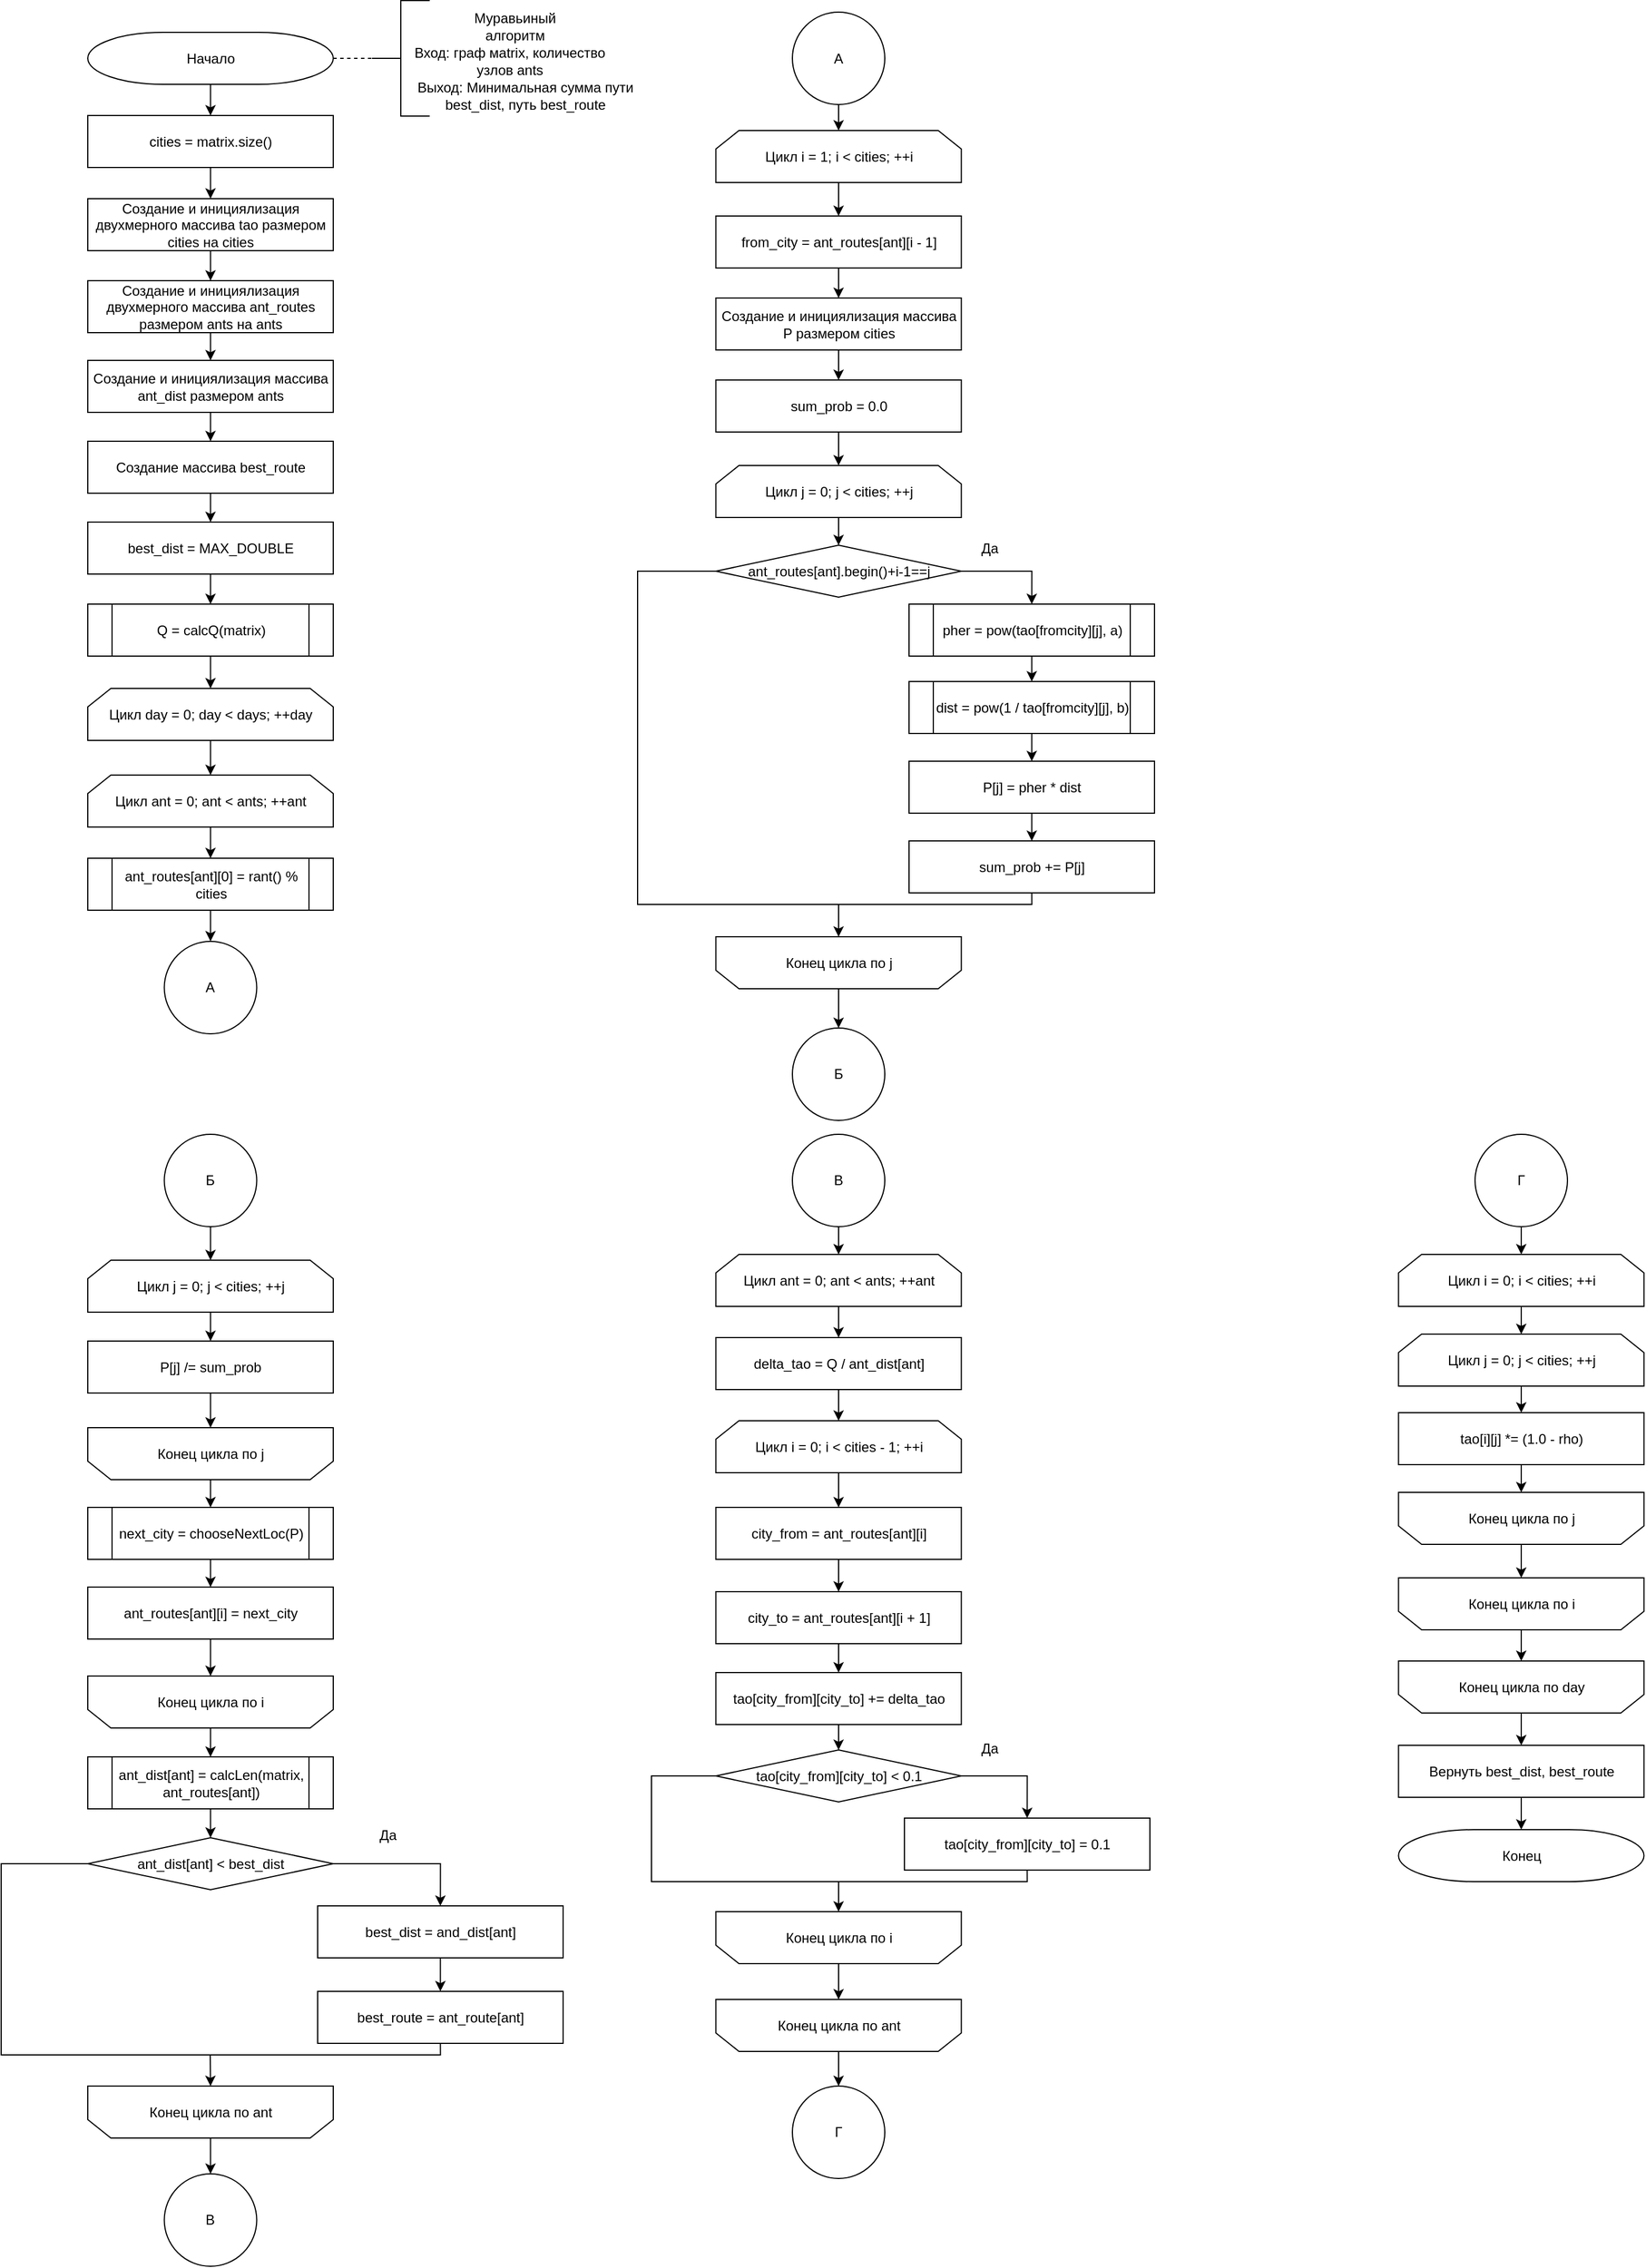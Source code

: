 <mxfile version="23.0.2" type="device">
  <diagram name="Page-1" id="fGZ8YpM8Pp3dIuhQJsaV">
    <mxGraphModel dx="883" dy="613" grid="0" gridSize="10" guides="1" tooltips="1" connect="1" arrows="1" fold="1" page="0" pageScale="1" pageWidth="850" pageHeight="1100" math="0" shadow="0">
      <root>
        <mxCell id="0" />
        <mxCell id="1" parent="0" />
        <mxCell id="JOwtp_mQcoYdV80LMfxe-1" value="Начало" style="strokeWidth=1;html=1;shape=mxgraph.flowchart.terminator;whiteSpace=wrap;rotation=0;" vertex="1" parent="1">
          <mxGeometry x="312" y="208" width="212.5" height="45" as="geometry" />
        </mxCell>
        <mxCell id="JOwtp_mQcoYdV80LMfxe-3" value="Создание и инициялизация двухмерного массива tao размером cities на cities" style="rounded=0;whiteSpace=wrap;html=1;rotation=0;" vertex="1" parent="1">
          <mxGeometry x="312" y="352" width="212.5" height="45" as="geometry" />
        </mxCell>
        <mxCell id="JOwtp_mQcoYdV80LMfxe-4" value="" style="strokeWidth=1;html=1;shape=mxgraph.flowchart.annotation_2;align=left;labelPosition=right;pointerEvents=1;" vertex="1" parent="1">
          <mxGeometry x="558" y="180.5" width="50" height="100" as="geometry" />
        </mxCell>
        <mxCell id="JOwtp_mQcoYdV80LMfxe-5" value="" style="endArrow=none;dashed=1;html=1;rounded=0;exitX=1;exitY=0.5;exitDx=0;exitDy=0;exitPerimeter=0;entryX=0;entryY=0.5;entryDx=0;entryDy=0;entryPerimeter=0;" edge="1" parent="1" source="JOwtp_mQcoYdV80LMfxe-1" target="JOwtp_mQcoYdV80LMfxe-4">
          <mxGeometry width="50" height="50" relative="1" as="geometry">
            <mxPoint x="739" y="528" as="sourcePoint" />
            <mxPoint x="789" y="478" as="targetPoint" />
          </mxGeometry>
        </mxCell>
        <mxCell id="JOwtp_mQcoYdV80LMfxe-6" value="Конец" style="strokeWidth=1;html=1;shape=mxgraph.flowchart.terminator;whiteSpace=wrap;rotation=0;" vertex="1" parent="1">
          <mxGeometry x="1446.75" y="1764" width="212.5" height="45" as="geometry" />
        </mxCell>
        <mxCell id="JOwtp_mQcoYdV80LMfxe-7" value="ant_routes[ant].begin()+i-1==j" style="rhombus;whiteSpace=wrap;html=1;rotation=0;" vertex="1" parent="1">
          <mxGeometry x="855.75" y="652" width="212.5" height="45" as="geometry" />
        </mxCell>
        <mxCell id="JOwtp_mQcoYdV80LMfxe-8" value="from_city = ant_routes[ant][i - 1]" style="rounded=0;whiteSpace=wrap;html=1;rotation=0;" vertex="1" parent="1">
          <mxGeometry x="855.75" y="367" width="212.5" height="45" as="geometry" />
        </mxCell>
        <mxCell id="JOwtp_mQcoYdV80LMfxe-9" value="Да" style="text;html=1;strokeColor=none;fillColor=none;align=center;verticalAlign=middle;whiteSpace=wrap;rounded=0;" vertex="1" parent="1">
          <mxGeometry x="1063" y="639.5" width="60" height="30" as="geometry" />
        </mxCell>
        <mxCell id="JOwtp_mQcoYdV80LMfxe-10" value="" style="endArrow=classic;html=1;rounded=0;entryX=0.5;entryY=1;entryDx=0;entryDy=0;exitX=0.5;exitY=1;exitDx=0;exitDy=0;" edge="1" parent="1" source="JOwtp_mQcoYdV80LMfxe-29" target="JOwtp_mQcoYdV80LMfxe-26">
          <mxGeometry width="50" height="50" relative="1" as="geometry">
            <mxPoint x="925.25" y="1925.0" as="sourcePoint" />
            <mxPoint x="925.25" y="1529" as="targetPoint" />
          </mxGeometry>
        </mxCell>
        <mxCell id="JOwtp_mQcoYdV80LMfxe-11" value="cities = matrix.size()" style="rounded=0;whiteSpace=wrap;html=1;rotation=0;" vertex="1" parent="1">
          <mxGeometry x="312" y="280" width="212.5" height="45" as="geometry" />
        </mxCell>
        <mxCell id="JOwtp_mQcoYdV80LMfxe-12" value="" style="endArrow=classic;html=1;rounded=0;entryX=0.5;entryY=0;entryDx=0;entryDy=0;exitX=0.5;exitY=1;exitDx=0;exitDy=0;" edge="1" parent="1" source="JOwtp_mQcoYdV80LMfxe-11" target="JOwtp_mQcoYdV80LMfxe-3">
          <mxGeometry width="50" height="50" relative="1" as="geometry">
            <mxPoint x="404" y="578" as="sourcePoint" />
            <mxPoint x="418.25" y="352" as="targetPoint" />
          </mxGeometry>
        </mxCell>
        <mxCell id="JOwtp_mQcoYdV80LMfxe-13" value="" style="endArrow=classic;html=1;rounded=0;entryX=0.5;entryY=0;entryDx=0;entryDy=0;exitX=0.5;exitY=1;exitDx=0;exitDy=0;exitPerimeter=0;" edge="1" parent="1" source="JOwtp_mQcoYdV80LMfxe-1" target="JOwtp_mQcoYdV80LMfxe-11">
          <mxGeometry width="50" height="50" relative="1" as="geometry">
            <mxPoint x="404" y="578" as="sourcePoint" />
            <mxPoint x="454" y="528" as="targetPoint" />
          </mxGeometry>
        </mxCell>
        <mxCell id="JOwtp_mQcoYdV80LMfxe-14" value="sum_prob = 0.0" style="rounded=0;whiteSpace=wrap;html=1;rotation=0;" vertex="1" parent="1">
          <mxGeometry x="855.75" y="509" width="212.5" height="45" as="geometry" />
        </mxCell>
        <mxCell id="JOwtp_mQcoYdV80LMfxe-15" value="" style="endArrow=classic;html=1;rounded=0;entryX=0.5;entryY=0;entryDx=0;entryDy=0;exitX=0.5;exitY=1;exitDx=0;exitDy=0;" edge="1" parent="1" source="JOwtp_mQcoYdV80LMfxe-51" target="JOwtp_mQcoYdV80LMfxe-14">
          <mxGeometry width="50" height="50" relative="1" as="geometry">
            <mxPoint x="425" y="1757" as="sourcePoint" />
            <mxPoint x="475" y="1707" as="targetPoint" />
          </mxGeometry>
        </mxCell>
        <mxCell id="JOwtp_mQcoYdV80LMfxe-16" value="Цикл ant = 0; ant &amp;lt; ants; ++ant" style="shape=loopLimit;whiteSpace=wrap;html=1;rotation=0;" vertex="1" parent="1">
          <mxGeometry x="312" y="851" width="212.5" height="45" as="geometry" />
        </mxCell>
        <mxCell id="JOwtp_mQcoYdV80LMfxe-17" value="Конец цикла по j" style="shape=loopLimit;whiteSpace=wrap;html=1;strokeColor=default;fontFamily=Helvetica;fontSize=12;fontColor=default;fillColor=default;rotation=0;direction=west;" vertex="1" parent="1">
          <mxGeometry x="855.75" y="991" width="212.5" height="45" as="geometry" />
        </mxCell>
        <mxCell id="JOwtp_mQcoYdV80LMfxe-19" value="Муравьиный алгоритм" style="text;html=1;strokeColor=none;fillColor=none;align=center;verticalAlign=middle;whiteSpace=wrap;rounded=0;" vertex="1" parent="1">
          <mxGeometry x="624.25" y="188" width="116" height="30" as="geometry" />
        </mxCell>
        <mxCell id="JOwtp_mQcoYdV80LMfxe-20" value="Вход: граф мatrix, количество узлов ants" style="text;html=1;strokeColor=none;fillColor=none;align=center;verticalAlign=middle;whiteSpace=wrap;rounded=0;" vertex="1" parent="1">
          <mxGeometry x="585.25" y="218" width="185" height="30" as="geometry" />
        </mxCell>
        <mxCell id="JOwtp_mQcoYdV80LMfxe-21" value="Выход: Минимальная сумма пути best_dist, путь best_route" style="text;html=1;strokeColor=none;fillColor=none;align=center;verticalAlign=middle;whiteSpace=wrap;rounded=0;" vertex="1" parent="1">
          <mxGeometry x="594" y="248" width="194" height="30" as="geometry" />
        </mxCell>
        <mxCell id="JOwtp_mQcoYdV80LMfxe-22" value="Цикл day = 0; day &amp;lt; days; ++day" style="shape=loopLimit;whiteSpace=wrap;html=1;rotation=0;" vertex="1" parent="1">
          <mxGeometry x="312" y="776" width="212.5" height="45" as="geometry" />
        </mxCell>
        <mxCell id="JOwtp_mQcoYdV80LMfxe-23" value="" style="endArrow=classic;html=1;rounded=0;entryX=0.5;entryY=0;entryDx=0;entryDy=0;exitX=0.5;exitY=1;exitDx=0;exitDy=0;" edge="1" parent="1" source="JOwtp_mQcoYdV80LMfxe-22" target="JOwtp_mQcoYdV80LMfxe-16">
          <mxGeometry width="50" height="50" relative="1" as="geometry">
            <mxPoint x="363" y="891" as="sourcePoint" />
            <mxPoint x="413" y="841" as="targetPoint" />
          </mxGeometry>
        </mxCell>
        <mxCell id="JOwtp_mQcoYdV80LMfxe-26" value="Конец цикла по j" style="shape=loopLimit;whiteSpace=wrap;html=1;strokeColor=default;fontFamily=Helvetica;fontSize=12;fontColor=default;fillColor=default;rotation=0;direction=west;" vertex="1" parent="1">
          <mxGeometry x="312" y="1416" width="212.5" height="45" as="geometry" />
        </mxCell>
        <mxCell id="JOwtp_mQcoYdV80LMfxe-29" value="P[j] /= sum_prob" style="rounded=0;whiteSpace=wrap;html=1;rotation=0;" vertex="1" parent="1">
          <mxGeometry x="312" y="1341" width="212.5" height="45" as="geometry" />
        </mxCell>
        <mxCell id="JOwtp_mQcoYdV80LMfxe-31" value="Создание и инициялизация двухмерного массива ant_routes размером ants на ants" style="rounded=0;whiteSpace=wrap;html=1;rotation=0;" vertex="1" parent="1">
          <mxGeometry x="312" y="423" width="212.5" height="45" as="geometry" />
        </mxCell>
        <mxCell id="JOwtp_mQcoYdV80LMfxe-32" value="" style="endArrow=classic;html=1;rounded=0;exitX=0.5;exitY=1;exitDx=0;exitDy=0;entryX=0.5;entryY=0;entryDx=0;entryDy=0;" edge="1" parent="1" source="JOwtp_mQcoYdV80LMfxe-3" target="JOwtp_mQcoYdV80LMfxe-31">
          <mxGeometry width="50" height="50" relative="1" as="geometry">
            <mxPoint x="333" y="528" as="sourcePoint" />
            <mxPoint x="383" y="478" as="targetPoint" />
          </mxGeometry>
        </mxCell>
        <mxCell id="JOwtp_mQcoYdV80LMfxe-33" value="Создание и инициялизация массива ant_dist размером ants" style="rounded=0;whiteSpace=wrap;html=1;rotation=0;" vertex="1" parent="1">
          <mxGeometry x="312" y="492" width="212.5" height="45" as="geometry" />
        </mxCell>
        <mxCell id="JOwtp_mQcoYdV80LMfxe-34" value="" style="endArrow=classic;html=1;rounded=0;entryX=0.5;entryY=0;entryDx=0;entryDy=0;exitX=0.5;exitY=1;exitDx=0;exitDy=0;" edge="1" parent="1" source="JOwtp_mQcoYdV80LMfxe-31" target="JOwtp_mQcoYdV80LMfxe-33">
          <mxGeometry width="50" height="50" relative="1" as="geometry">
            <mxPoint x="333" y="528" as="sourcePoint" />
            <mxPoint x="383" y="478" as="targetPoint" />
          </mxGeometry>
        </mxCell>
        <mxCell id="JOwtp_mQcoYdV80LMfxe-35" value="Создание массива best_route" style="rounded=0;whiteSpace=wrap;html=1;rotation=0;" vertex="1" parent="1">
          <mxGeometry x="312" y="562" width="212.5" height="45" as="geometry" />
        </mxCell>
        <mxCell id="JOwtp_mQcoYdV80LMfxe-36" value="" style="endArrow=classic;html=1;rounded=0;entryX=0.5;entryY=0;entryDx=0;entryDy=0;exitX=0.5;exitY=1;exitDx=0;exitDy=0;" edge="1" parent="1" source="JOwtp_mQcoYdV80LMfxe-33" target="JOwtp_mQcoYdV80LMfxe-35">
          <mxGeometry width="50" height="50" relative="1" as="geometry">
            <mxPoint x="333" y="528" as="sourcePoint" />
            <mxPoint x="383" y="478" as="targetPoint" />
          </mxGeometry>
        </mxCell>
        <mxCell id="JOwtp_mQcoYdV80LMfxe-37" value="best_dist = MAX_DOUBLE" style="rounded=0;whiteSpace=wrap;html=1;rotation=0;" vertex="1" parent="1">
          <mxGeometry x="312" y="632" width="212.5" height="45" as="geometry" />
        </mxCell>
        <mxCell id="JOwtp_mQcoYdV80LMfxe-38" value="" style="endArrow=classic;html=1;rounded=0;entryX=0.5;entryY=0;entryDx=0;entryDy=0;exitX=0.5;exitY=1;exitDx=0;exitDy=0;" edge="1" parent="1" source="JOwtp_mQcoYdV80LMfxe-35" target="JOwtp_mQcoYdV80LMfxe-37">
          <mxGeometry width="50" height="50" relative="1" as="geometry">
            <mxPoint x="333" y="631" as="sourcePoint" />
            <mxPoint x="383" y="581" as="targetPoint" />
          </mxGeometry>
        </mxCell>
        <mxCell id="JOwtp_mQcoYdV80LMfxe-39" value="Q = calcQ(matrix)" style="shape=process;whiteSpace=wrap;html=1;backgroundOutline=1;rotation=0;" vertex="1" parent="1">
          <mxGeometry x="312" y="703" width="212.5" height="45" as="geometry" />
        </mxCell>
        <mxCell id="JOwtp_mQcoYdV80LMfxe-40" value="" style="endArrow=classic;html=1;rounded=0;entryX=0.5;entryY=0;entryDx=0;entryDy=0;exitX=0.5;exitY=1;exitDx=0;exitDy=0;" edge="1" parent="1" source="JOwtp_mQcoYdV80LMfxe-37" target="JOwtp_mQcoYdV80LMfxe-39">
          <mxGeometry width="50" height="50" relative="1" as="geometry">
            <mxPoint x="333" y="631" as="sourcePoint" />
            <mxPoint x="383" y="581" as="targetPoint" />
          </mxGeometry>
        </mxCell>
        <mxCell id="JOwtp_mQcoYdV80LMfxe-41" value="" style="endArrow=classic;html=1;rounded=0;entryX=0.5;entryY=0;entryDx=0;entryDy=0;exitX=0.5;exitY=1;exitDx=0;exitDy=0;" edge="1" parent="1" source="JOwtp_mQcoYdV80LMfxe-39" target="JOwtp_mQcoYdV80LMfxe-22">
          <mxGeometry width="50" height="50" relative="1" as="geometry">
            <mxPoint x="333" y="910" as="sourcePoint" />
            <mxPoint x="383" y="860" as="targetPoint" />
          </mxGeometry>
        </mxCell>
        <mxCell id="JOwtp_mQcoYdV80LMfxe-43" value="ant_routes[ant][0] = rant() % cities" style="shape=process;whiteSpace=wrap;html=1;backgroundOutline=1;rotation=0;" vertex="1" parent="1">
          <mxGeometry x="312" y="923" width="212.5" height="45" as="geometry" />
        </mxCell>
        <mxCell id="JOwtp_mQcoYdV80LMfxe-44" value="A" style="ellipse;whiteSpace=wrap;html=1;aspect=fixed;" vertex="1" parent="1">
          <mxGeometry x="378.25" y="995" width="80" height="80" as="geometry" />
        </mxCell>
        <mxCell id="JOwtp_mQcoYdV80LMfxe-45" value="" style="endArrow=classic;html=1;rounded=0;entryX=0.5;entryY=0;entryDx=0;entryDy=0;exitX=0.5;exitY=1;exitDx=0;exitDy=0;" edge="1" parent="1" source="JOwtp_mQcoYdV80LMfxe-43" target="JOwtp_mQcoYdV80LMfxe-44">
          <mxGeometry width="50" height="50" relative="1" as="geometry">
            <mxPoint x="333" y="852" as="sourcePoint" />
            <mxPoint x="383" y="802" as="targetPoint" />
          </mxGeometry>
        </mxCell>
        <mxCell id="JOwtp_mQcoYdV80LMfxe-46" value="" style="endArrow=classic;html=1;rounded=0;entryX=0.5;entryY=0;entryDx=0;entryDy=0;exitX=0.5;exitY=1;exitDx=0;exitDy=0;" edge="1" parent="1" source="JOwtp_mQcoYdV80LMfxe-16" target="JOwtp_mQcoYdV80LMfxe-43">
          <mxGeometry width="50" height="50" relative="1" as="geometry">
            <mxPoint x="333" y="852" as="sourcePoint" />
            <mxPoint x="383" y="802" as="targetPoint" />
          </mxGeometry>
        </mxCell>
        <mxCell id="JOwtp_mQcoYdV80LMfxe-47" value="A" style="ellipse;whiteSpace=wrap;html=1;aspect=fixed;" vertex="1" parent="1">
          <mxGeometry x="922" y="190.5" width="80" height="80" as="geometry" />
        </mxCell>
        <mxCell id="JOwtp_mQcoYdV80LMfxe-48" value="Цикл i = 1; i &amp;lt; cities; ++i" style="shape=loopLimit;whiteSpace=wrap;html=1;rotation=0;" vertex="1" parent="1">
          <mxGeometry x="855.75" y="293" width="212.5" height="45" as="geometry" />
        </mxCell>
        <mxCell id="JOwtp_mQcoYdV80LMfxe-49" value="" style="endArrow=classic;html=1;rounded=0;entryX=0.5;entryY=0;entryDx=0;entryDy=0;exitX=0.5;exitY=1;exitDx=0;exitDy=0;" edge="1" parent="1" source="JOwtp_mQcoYdV80LMfxe-47" target="JOwtp_mQcoYdV80LMfxe-48">
          <mxGeometry width="50" height="50" relative="1" as="geometry">
            <mxPoint x="655" y="389" as="sourcePoint" />
            <mxPoint x="705" y="339" as="targetPoint" />
          </mxGeometry>
        </mxCell>
        <mxCell id="JOwtp_mQcoYdV80LMfxe-50" value="" style="endArrow=classic;html=1;rounded=0;entryX=0.5;entryY=0;entryDx=0;entryDy=0;exitX=0.5;exitY=1;exitDx=0;exitDy=0;" edge="1" parent="1" source="JOwtp_mQcoYdV80LMfxe-48" target="JOwtp_mQcoYdV80LMfxe-8">
          <mxGeometry width="50" height="50" relative="1" as="geometry">
            <mxPoint x="632" y="447" as="sourcePoint" />
            <mxPoint x="682" y="397" as="targetPoint" />
          </mxGeometry>
        </mxCell>
        <mxCell id="JOwtp_mQcoYdV80LMfxe-51" value="Создание и инициялизация массива P размером cities" style="rounded=0;whiteSpace=wrap;html=1;rotation=0;" vertex="1" parent="1">
          <mxGeometry x="855.75" y="438" width="212.5" height="45" as="geometry" />
        </mxCell>
        <mxCell id="JOwtp_mQcoYdV80LMfxe-52" value="" style="endArrow=classic;html=1;rounded=0;entryX=0.5;entryY=0;entryDx=0;entryDy=0;exitX=0.5;exitY=1;exitDx=0;exitDy=0;" edge="1" parent="1" source="JOwtp_mQcoYdV80LMfxe-8" target="JOwtp_mQcoYdV80LMfxe-51">
          <mxGeometry width="50" height="50" relative="1" as="geometry">
            <mxPoint x="632" y="447" as="sourcePoint" />
            <mxPoint x="682" y="397" as="targetPoint" />
          </mxGeometry>
        </mxCell>
        <mxCell id="JOwtp_mQcoYdV80LMfxe-53" value="Цикл j = 0; j &amp;lt; cities; ++j" style="shape=loopLimit;whiteSpace=wrap;html=1;rotation=0;" vertex="1" parent="1">
          <mxGeometry x="855.75" y="583" width="212.5" height="45" as="geometry" />
        </mxCell>
        <mxCell id="JOwtp_mQcoYdV80LMfxe-54" value="" style="endArrow=classic;html=1;rounded=0;entryX=0.5;entryY=0;entryDx=0;entryDy=0;exitX=0.5;exitY=1;exitDx=0;exitDy=0;" edge="1" parent="1" source="JOwtp_mQcoYdV80LMfxe-14" target="JOwtp_mQcoYdV80LMfxe-53">
          <mxGeometry width="50" height="50" relative="1" as="geometry">
            <mxPoint x="632" y="575" as="sourcePoint" />
            <mxPoint x="682" y="525" as="targetPoint" />
          </mxGeometry>
        </mxCell>
        <mxCell id="JOwtp_mQcoYdV80LMfxe-55" value="pher = pow(tao[fromcity][j], a)" style="shape=process;whiteSpace=wrap;html=1;backgroundOutline=1;rotation=0;" vertex="1" parent="1">
          <mxGeometry x="1023" y="703" width="212.5" height="45" as="geometry" />
        </mxCell>
        <mxCell id="JOwtp_mQcoYdV80LMfxe-56" value="dist = pow(1 / tao[fromcity][j], b)" style="shape=process;whiteSpace=wrap;html=1;backgroundOutline=1;rotation=0;" vertex="1" parent="1">
          <mxGeometry x="1023" y="770" width="212.5" height="45" as="geometry" />
        </mxCell>
        <mxCell id="JOwtp_mQcoYdV80LMfxe-57" value="sum_prob += P[j]" style="rounded=0;whiteSpace=wrap;html=1;rotation=0;" vertex="1" parent="1">
          <mxGeometry x="1023" y="908" width="212.5" height="45" as="geometry" />
        </mxCell>
        <mxCell id="JOwtp_mQcoYdV80LMfxe-58" value="P[j] = pher * dist" style="rounded=0;whiteSpace=wrap;html=1;rotation=0;" vertex="1" parent="1">
          <mxGeometry x="1023" y="839" width="212.5" height="45" as="geometry" />
        </mxCell>
        <mxCell id="JOwtp_mQcoYdV80LMfxe-59" value="" style="endArrow=classic;html=1;rounded=0;entryX=0.5;entryY=0;entryDx=0;entryDy=0;exitX=1;exitY=0.5;exitDx=0;exitDy=0;edgeStyle=orthogonalEdgeStyle;" edge="1" parent="1" source="JOwtp_mQcoYdV80LMfxe-7" target="JOwtp_mQcoYdV80LMfxe-55">
          <mxGeometry width="50" height="50" relative="1" as="geometry">
            <mxPoint x="942" y="730" as="sourcePoint" />
            <mxPoint x="992" y="680" as="targetPoint" />
          </mxGeometry>
        </mxCell>
        <mxCell id="JOwtp_mQcoYdV80LMfxe-60" value="" style="endArrow=classic;html=1;rounded=0;entryX=0.5;entryY=0;entryDx=0;entryDy=0;exitX=0.5;exitY=1;exitDx=0;exitDy=0;" edge="1" parent="1" source="JOwtp_mQcoYdV80LMfxe-55" target="JOwtp_mQcoYdV80LMfxe-56">
          <mxGeometry width="50" height="50" relative="1" as="geometry">
            <mxPoint x="942" y="730" as="sourcePoint" />
            <mxPoint x="992" y="680" as="targetPoint" />
          </mxGeometry>
        </mxCell>
        <mxCell id="JOwtp_mQcoYdV80LMfxe-61" value="" style="endArrow=classic;html=1;rounded=0;entryX=0.5;entryY=0;entryDx=0;entryDy=0;exitX=0.5;exitY=1;exitDx=0;exitDy=0;" edge="1" parent="1" source="JOwtp_mQcoYdV80LMfxe-56" target="JOwtp_mQcoYdV80LMfxe-58">
          <mxGeometry width="50" height="50" relative="1" as="geometry">
            <mxPoint x="942" y="730" as="sourcePoint" />
            <mxPoint x="992" y="680" as="targetPoint" />
          </mxGeometry>
        </mxCell>
        <mxCell id="JOwtp_mQcoYdV80LMfxe-62" value="" style="endArrow=classic;html=1;rounded=0;entryX=0.5;entryY=0;entryDx=0;entryDy=0;exitX=0.5;exitY=1;exitDx=0;exitDy=0;" edge="1" parent="1" source="JOwtp_mQcoYdV80LMfxe-58" target="JOwtp_mQcoYdV80LMfxe-57">
          <mxGeometry width="50" height="50" relative="1" as="geometry">
            <mxPoint x="942" y="730" as="sourcePoint" />
            <mxPoint x="992" y="680" as="targetPoint" />
          </mxGeometry>
        </mxCell>
        <mxCell id="JOwtp_mQcoYdV80LMfxe-63" value="" style="endArrow=none;html=1;rounded=0;entryX=0;entryY=0.5;entryDx=0;entryDy=0;exitX=0.5;exitY=1;exitDx=0;exitDy=0;edgeStyle=orthogonalEdgeStyle;" edge="1" parent="1" source="JOwtp_mQcoYdV80LMfxe-57" target="JOwtp_mQcoYdV80LMfxe-7">
          <mxGeometry width="50" height="50" relative="1" as="geometry">
            <mxPoint x="799" y="772" as="sourcePoint" />
            <mxPoint x="849" y="722" as="targetPoint" />
            <Array as="points">
              <mxPoint x="1129" y="963" />
              <mxPoint x="788" y="963" />
              <mxPoint x="788" y="675" />
            </Array>
          </mxGeometry>
        </mxCell>
        <mxCell id="JOwtp_mQcoYdV80LMfxe-64" value="" style="endArrow=classic;html=1;rounded=0;entryX=0.5;entryY=0;entryDx=0;entryDy=0;exitX=0.5;exitY=1;exitDx=0;exitDy=0;" edge="1" parent="1" source="JOwtp_mQcoYdV80LMfxe-53" target="JOwtp_mQcoYdV80LMfxe-7">
          <mxGeometry width="50" height="50" relative="1" as="geometry">
            <mxPoint x="799" y="901" as="sourcePoint" />
            <mxPoint x="849" y="851" as="targetPoint" />
          </mxGeometry>
        </mxCell>
        <mxCell id="JOwtp_mQcoYdV80LMfxe-65" value="" style="endArrow=classic;html=1;rounded=0;entryX=0.5;entryY=1;entryDx=0;entryDy=0;" edge="1" parent="1" target="JOwtp_mQcoYdV80LMfxe-17">
          <mxGeometry width="50" height="50" relative="1" as="geometry">
            <mxPoint x="962" y="963" as="sourcePoint" />
            <mxPoint x="849" y="879" as="targetPoint" />
          </mxGeometry>
        </mxCell>
        <mxCell id="JOwtp_mQcoYdV80LMfxe-66" value="Б" style="ellipse;whiteSpace=wrap;html=1;aspect=fixed;" vertex="1" parent="1">
          <mxGeometry x="922" y="1070" width="80" height="80" as="geometry" />
        </mxCell>
        <mxCell id="JOwtp_mQcoYdV80LMfxe-67" value="" style="endArrow=classic;html=1;rounded=0;entryX=0.5;entryY=0;entryDx=0;entryDy=0;exitX=0.5;exitY=0;exitDx=0;exitDy=0;" edge="1" parent="1" source="JOwtp_mQcoYdV80LMfxe-17" target="JOwtp_mQcoYdV80LMfxe-66">
          <mxGeometry width="50" height="50" relative="1" as="geometry">
            <mxPoint x="775" y="960" as="sourcePoint" />
            <mxPoint x="825" y="910" as="targetPoint" />
          </mxGeometry>
        </mxCell>
        <mxCell id="JOwtp_mQcoYdV80LMfxe-68" value="Б" style="ellipse;whiteSpace=wrap;html=1;aspect=fixed;" vertex="1" parent="1">
          <mxGeometry x="378.25" y="1162" width="80" height="80" as="geometry" />
        </mxCell>
        <mxCell id="JOwtp_mQcoYdV80LMfxe-69" value="Цикл ј = 0; j &amp;lt; cities; ++j" style="shape=loopLimit;whiteSpace=wrap;html=1;rotation=0;" vertex="1" parent="1">
          <mxGeometry x="312" y="1271" width="212.5" height="45" as="geometry" />
        </mxCell>
        <mxCell id="JOwtp_mQcoYdV80LMfxe-70" value="" style="endArrow=classic;html=1;rounded=0;entryX=0.5;entryY=0;entryDx=0;entryDy=0;exitX=0.5;exitY=1;exitDx=0;exitDy=0;" edge="1" parent="1" source="JOwtp_mQcoYdV80LMfxe-68" target="JOwtp_mQcoYdV80LMfxe-69">
          <mxGeometry width="50" height="50" relative="1" as="geometry">
            <mxPoint x="635" y="1121" as="sourcePoint" />
            <mxPoint x="685" y="1071" as="targetPoint" />
          </mxGeometry>
        </mxCell>
        <mxCell id="JOwtp_mQcoYdV80LMfxe-71" value="" style="endArrow=classic;html=1;rounded=0;entryX=0.5;entryY=0;entryDx=0;entryDy=0;exitX=0.5;exitY=1;exitDx=0;exitDy=0;" edge="1" parent="1" source="JOwtp_mQcoYdV80LMfxe-69" target="JOwtp_mQcoYdV80LMfxe-29">
          <mxGeometry width="50" height="50" relative="1" as="geometry">
            <mxPoint x="635" y="1348" as="sourcePoint" />
            <mxPoint x="685" y="1298" as="targetPoint" />
          </mxGeometry>
        </mxCell>
        <mxCell id="JOwtp_mQcoYdV80LMfxe-73" value="ant_routes[ant][i] = next_city" style="rounded=0;whiteSpace=wrap;html=1;rotation=0;" vertex="1" parent="1">
          <mxGeometry x="312" y="1554" width="212.5" height="45" as="geometry" />
        </mxCell>
        <mxCell id="JOwtp_mQcoYdV80LMfxe-74" value="" style="endArrow=classic;html=1;rounded=0;entryX=0.5;entryY=0;entryDx=0;entryDy=0;exitX=0.5;exitY=0;exitDx=0;exitDy=0;" edge="1" parent="1" source="JOwtp_mQcoYdV80LMfxe-26" target="JOwtp_mQcoYdV80LMfxe-77">
          <mxGeometry width="50" height="50" relative="1" as="geometry">
            <mxPoint x="635" y="1462" as="sourcePoint" />
            <mxPoint x="418.25" y="1485" as="targetPoint" />
          </mxGeometry>
        </mxCell>
        <mxCell id="JOwtp_mQcoYdV80LMfxe-75" value="" style="endArrow=classic;html=1;rounded=0;entryX=0.5;entryY=0;entryDx=0;entryDy=0;exitX=0.5;exitY=1;exitDx=0;exitDy=0;" edge="1" parent="1" source="JOwtp_mQcoYdV80LMfxe-77" target="JOwtp_mQcoYdV80LMfxe-73">
          <mxGeometry width="50" height="50" relative="1" as="geometry">
            <mxPoint x="418.25" y="1530" as="sourcePoint" />
            <mxPoint x="685" y="1412" as="targetPoint" />
          </mxGeometry>
        </mxCell>
        <mxCell id="JOwtp_mQcoYdV80LMfxe-77" value="next_city = chooseNextLoc(P)" style="shape=process;whiteSpace=wrap;html=1;backgroundOutline=1;rotation=0;" vertex="1" parent="1">
          <mxGeometry x="312" y="1485" width="212.5" height="45" as="geometry" />
        </mxCell>
        <mxCell id="JOwtp_mQcoYdV80LMfxe-78" value="Конец цикла по i" style="shape=loopLimit;whiteSpace=wrap;html=1;strokeColor=default;fontFamily=Helvetica;fontSize=12;fontColor=default;fillColor=default;rotation=0;direction=west;" vertex="1" parent="1">
          <mxGeometry x="312" y="1631" width="212.5" height="45" as="geometry" />
        </mxCell>
        <mxCell id="JOwtp_mQcoYdV80LMfxe-79" value="" style="endArrow=classic;html=1;rounded=0;entryX=0.5;entryY=1;entryDx=0;entryDy=0;exitX=0.5;exitY=1;exitDx=0;exitDy=0;" edge="1" parent="1" source="JOwtp_mQcoYdV80LMfxe-73" target="JOwtp_mQcoYdV80LMfxe-78">
          <mxGeometry width="50" height="50" relative="1" as="geometry">
            <mxPoint x="635" y="1531" as="sourcePoint" />
            <mxPoint x="685" y="1481" as="targetPoint" />
          </mxGeometry>
        </mxCell>
        <mxCell id="JOwtp_mQcoYdV80LMfxe-80" value="ant_dist[ant] = calcLen(matrix, ant_routes[ant])" style="shape=process;whiteSpace=wrap;html=1;backgroundOutline=1;rotation=0;" vertex="1" parent="1">
          <mxGeometry x="312" y="1701" width="212.5" height="45" as="geometry" />
        </mxCell>
        <mxCell id="JOwtp_mQcoYdV80LMfxe-81" value="" style="endArrow=classic;html=1;rounded=0;entryX=0.5;entryY=0;entryDx=0;entryDy=0;exitX=0.5;exitY=0;exitDx=0;exitDy=0;" edge="1" parent="1" source="JOwtp_mQcoYdV80LMfxe-78" target="JOwtp_mQcoYdV80LMfxe-80">
          <mxGeometry width="50" height="50" relative="1" as="geometry">
            <mxPoint x="635" y="1794" as="sourcePoint" />
            <mxPoint x="685" y="1744" as="targetPoint" />
          </mxGeometry>
        </mxCell>
        <mxCell id="JOwtp_mQcoYdV80LMfxe-82" value="ant_dist[ant] &amp;lt; best_dist" style="rhombus;whiteSpace=wrap;html=1;rotation=0;" vertex="1" parent="1">
          <mxGeometry x="312" y="1771" width="212.5" height="45" as="geometry" />
        </mxCell>
        <mxCell id="JOwtp_mQcoYdV80LMfxe-84" value="" style="endArrow=classic;html=1;rounded=0;entryX=0.5;entryY=0;entryDx=0;entryDy=0;exitX=0.5;exitY=1;exitDx=0;exitDy=0;" edge="1" parent="1" source="JOwtp_mQcoYdV80LMfxe-80" target="JOwtp_mQcoYdV80LMfxe-82">
          <mxGeometry width="50" height="50" relative="1" as="geometry">
            <mxPoint x="642" y="1683" as="sourcePoint" />
            <mxPoint x="692" y="1633" as="targetPoint" />
          </mxGeometry>
        </mxCell>
        <mxCell id="JOwtp_mQcoYdV80LMfxe-85" value="best_dist = and_dist[ant]" style="rounded=0;whiteSpace=wrap;html=1;rotation=0;" vertex="1" parent="1">
          <mxGeometry x="511" y="1830" width="212.5" height="45" as="geometry" />
        </mxCell>
        <mxCell id="JOwtp_mQcoYdV80LMfxe-86" value="best_route = ant_route[ant]" style="rounded=0;whiteSpace=wrap;html=1;rotation=0;" vertex="1" parent="1">
          <mxGeometry x="511" y="1904" width="212.5" height="45" as="geometry" />
        </mxCell>
        <mxCell id="JOwtp_mQcoYdV80LMfxe-87" value="" style="endArrow=classic;html=1;rounded=0;entryX=0.5;entryY=0;entryDx=0;entryDy=0;exitX=1;exitY=0.5;exitDx=0;exitDy=0;edgeStyle=orthogonalEdgeStyle;" edge="1" parent="1" source="JOwtp_mQcoYdV80LMfxe-82" target="JOwtp_mQcoYdV80LMfxe-85">
          <mxGeometry width="50" height="50" relative="1" as="geometry">
            <mxPoint x="642" y="1683" as="sourcePoint" />
            <mxPoint x="692" y="1633" as="targetPoint" />
          </mxGeometry>
        </mxCell>
        <mxCell id="JOwtp_mQcoYdV80LMfxe-88" value="" style="endArrow=classic;html=1;rounded=0;entryX=0.5;entryY=0;entryDx=0;entryDy=0;exitX=0.5;exitY=1;exitDx=0;exitDy=0;" edge="1" parent="1" source="JOwtp_mQcoYdV80LMfxe-85" target="JOwtp_mQcoYdV80LMfxe-86">
          <mxGeometry width="50" height="50" relative="1" as="geometry">
            <mxPoint x="642" y="1683" as="sourcePoint" />
            <mxPoint x="692" y="1633" as="targetPoint" />
          </mxGeometry>
        </mxCell>
        <mxCell id="JOwtp_mQcoYdV80LMfxe-89" value="Да" style="text;html=1;strokeColor=none;fillColor=none;align=center;verticalAlign=middle;whiteSpace=wrap;rounded=0;" vertex="1" parent="1">
          <mxGeometry x="542" y="1754" width="60" height="30" as="geometry" />
        </mxCell>
        <mxCell id="JOwtp_mQcoYdV80LMfxe-90" value="" style="endArrow=none;html=1;rounded=0;entryX=0;entryY=0.5;entryDx=0;entryDy=0;exitX=0.5;exitY=1;exitDx=0;exitDy=0;edgeStyle=orthogonalEdgeStyle;" edge="1" parent="1" source="JOwtp_mQcoYdV80LMfxe-86" target="JOwtp_mQcoYdV80LMfxe-82">
          <mxGeometry width="50" height="50" relative="1" as="geometry">
            <mxPoint x="496" y="1765" as="sourcePoint" />
            <mxPoint x="546" y="1715" as="targetPoint" />
            <Array as="points">
              <mxPoint x="617" y="1959" />
              <mxPoint x="237" y="1959" />
              <mxPoint x="237" y="1793" />
            </Array>
          </mxGeometry>
        </mxCell>
        <mxCell id="JOwtp_mQcoYdV80LMfxe-91" value="Конец цикла по ant" style="shape=loopLimit;whiteSpace=wrap;html=1;strokeColor=default;fontFamily=Helvetica;fontSize=12;fontColor=default;fillColor=default;rotation=0;direction=west;" vertex="1" parent="1">
          <mxGeometry x="312" y="1986" width="212.5" height="45" as="geometry" />
        </mxCell>
        <mxCell id="JOwtp_mQcoYdV80LMfxe-92" value="" style="endArrow=classic;html=1;rounded=0;entryX=0.5;entryY=1;entryDx=0;entryDy=0;" edge="1" parent="1" target="JOwtp_mQcoYdV80LMfxe-91">
          <mxGeometry width="50" height="50" relative="1" as="geometry">
            <mxPoint x="418" y="1959" as="sourcePoint" />
            <mxPoint x="546" y="1773" as="targetPoint" />
          </mxGeometry>
        </mxCell>
        <mxCell id="JOwtp_mQcoYdV80LMfxe-93" value="В" style="ellipse;whiteSpace=wrap;html=1;aspect=fixed;" vertex="1" parent="1">
          <mxGeometry x="378.25" y="2062" width="80" height="80" as="geometry" />
        </mxCell>
        <mxCell id="JOwtp_mQcoYdV80LMfxe-94" value="" style="endArrow=classic;html=1;rounded=0;entryX=0.5;entryY=0;entryDx=0;entryDy=0;exitX=0.5;exitY=0;exitDx=0;exitDy=0;" edge="1" parent="1" source="JOwtp_mQcoYdV80LMfxe-91" target="JOwtp_mQcoYdV80LMfxe-93">
          <mxGeometry width="50" height="50" relative="1" as="geometry">
            <mxPoint x="563" y="1890" as="sourcePoint" />
            <mxPoint x="613" y="1840" as="targetPoint" />
          </mxGeometry>
        </mxCell>
        <mxCell id="JOwtp_mQcoYdV80LMfxe-95" value="В" style="ellipse;whiteSpace=wrap;html=1;aspect=fixed;" vertex="1" parent="1">
          <mxGeometry x="922" y="1162" width="80" height="80" as="geometry" />
        </mxCell>
        <mxCell id="JOwtp_mQcoYdV80LMfxe-96" value="Цикл ant = 0; ant &amp;lt; ants; ++ant" style="shape=loopLimit;whiteSpace=wrap;html=1;rotation=0;" vertex="1" parent="1">
          <mxGeometry x="855.75" y="1266" width="212.5" height="45" as="geometry" />
        </mxCell>
        <mxCell id="JOwtp_mQcoYdV80LMfxe-97" value="Цикл i = 0; i &amp;lt; cities - 1; ++i" style="shape=loopLimit;whiteSpace=wrap;html=1;rotation=0;" vertex="1" parent="1">
          <mxGeometry x="855.75" y="1410" width="212.5" height="45" as="geometry" />
        </mxCell>
        <mxCell id="JOwtp_mQcoYdV80LMfxe-98" value="delta_tao = Q / ant_dist[ant]" style="rounded=0;whiteSpace=wrap;html=1;rotation=0;" vertex="1" parent="1">
          <mxGeometry x="855.75" y="1338" width="212.5" height="45" as="geometry" />
        </mxCell>
        <mxCell id="JOwtp_mQcoYdV80LMfxe-99" value="" style="endArrow=classic;html=1;rounded=0;entryX=0.5;entryY=0;entryDx=0;entryDy=0;exitX=0.5;exitY=1;exitDx=0;exitDy=0;" edge="1" parent="1" source="JOwtp_mQcoYdV80LMfxe-95" target="JOwtp_mQcoYdV80LMfxe-96">
          <mxGeometry width="50" height="50" relative="1" as="geometry">
            <mxPoint x="699" y="1471" as="sourcePoint" />
            <mxPoint x="749" y="1421" as="targetPoint" />
          </mxGeometry>
        </mxCell>
        <mxCell id="JOwtp_mQcoYdV80LMfxe-100" value="" style="endArrow=classic;html=1;rounded=0;entryX=0.5;entryY=0;entryDx=0;entryDy=0;exitX=0.5;exitY=1;exitDx=0;exitDy=0;" edge="1" parent="1" source="JOwtp_mQcoYdV80LMfxe-96" target="JOwtp_mQcoYdV80LMfxe-98">
          <mxGeometry width="50" height="50" relative="1" as="geometry">
            <mxPoint x="699" y="1471" as="sourcePoint" />
            <mxPoint x="749" y="1421" as="targetPoint" />
          </mxGeometry>
        </mxCell>
        <mxCell id="JOwtp_mQcoYdV80LMfxe-101" value="" style="endArrow=classic;html=1;rounded=0;entryX=0.5;entryY=0;entryDx=0;entryDy=0;exitX=0.5;exitY=1;exitDx=0;exitDy=0;" edge="1" parent="1" source="JOwtp_mQcoYdV80LMfxe-98" target="JOwtp_mQcoYdV80LMfxe-97">
          <mxGeometry width="50" height="50" relative="1" as="geometry">
            <mxPoint x="699" y="1471" as="sourcePoint" />
            <mxPoint x="749" y="1421" as="targetPoint" />
          </mxGeometry>
        </mxCell>
        <mxCell id="JOwtp_mQcoYdV80LMfxe-102" value="city_from = ant_routes[ant][i]" style="rounded=0;whiteSpace=wrap;html=1;rotation=0;" vertex="1" parent="1">
          <mxGeometry x="855.75" y="1485" width="212.5" height="45" as="geometry" />
        </mxCell>
        <mxCell id="JOwtp_mQcoYdV80LMfxe-103" value="city_to = ant_routes[ant][i + 1]" style="rounded=0;whiteSpace=wrap;html=1;rotation=0;" vertex="1" parent="1">
          <mxGeometry x="855.75" y="1558" width="212.5" height="45" as="geometry" />
        </mxCell>
        <mxCell id="JOwtp_mQcoYdV80LMfxe-104" value="tao[city_from][city_to] += delta_tao" style="rounded=0;whiteSpace=wrap;html=1;rotation=0;" vertex="1" parent="1">
          <mxGeometry x="855.75" y="1628" width="212.5" height="45" as="geometry" />
        </mxCell>
        <mxCell id="JOwtp_mQcoYdV80LMfxe-105" value="tao[city_from][city_to] = 0.1" style="rounded=0;whiteSpace=wrap;html=1;rotation=0;" vertex="1" parent="1">
          <mxGeometry x="1019" y="1754" width="212.5" height="45" as="geometry" />
        </mxCell>
        <mxCell id="JOwtp_mQcoYdV80LMfxe-106" value="" style="endArrow=classic;html=1;rounded=0;entryX=0.5;entryY=0;entryDx=0;entryDy=0;exitX=0.5;exitY=1;exitDx=0;exitDy=0;" edge="1" parent="1" source="JOwtp_mQcoYdV80LMfxe-97" target="JOwtp_mQcoYdV80LMfxe-102">
          <mxGeometry width="50" height="50" relative="1" as="geometry">
            <mxPoint x="699" y="1524" as="sourcePoint" />
            <mxPoint x="749" y="1474" as="targetPoint" />
          </mxGeometry>
        </mxCell>
        <mxCell id="JOwtp_mQcoYdV80LMfxe-107" value="" style="endArrow=classic;html=1;rounded=0;entryX=0.5;entryY=0;entryDx=0;entryDy=0;exitX=0.5;exitY=1;exitDx=0;exitDy=0;" edge="1" parent="1" source="JOwtp_mQcoYdV80LMfxe-102" target="JOwtp_mQcoYdV80LMfxe-103">
          <mxGeometry width="50" height="50" relative="1" as="geometry">
            <mxPoint x="699" y="1524" as="sourcePoint" />
            <mxPoint x="749" y="1474" as="targetPoint" />
          </mxGeometry>
        </mxCell>
        <mxCell id="JOwtp_mQcoYdV80LMfxe-108" value="" style="endArrow=classic;html=1;rounded=0;entryX=0.5;entryY=0;entryDx=0;entryDy=0;exitX=0.5;exitY=1;exitDx=0;exitDy=0;" edge="1" parent="1" source="JOwtp_mQcoYdV80LMfxe-103" target="JOwtp_mQcoYdV80LMfxe-104">
          <mxGeometry width="50" height="50" relative="1" as="geometry">
            <mxPoint x="699" y="1524" as="sourcePoint" />
            <mxPoint x="749" y="1474" as="targetPoint" />
          </mxGeometry>
        </mxCell>
        <mxCell id="JOwtp_mQcoYdV80LMfxe-109" value="tao[city_from][city_to] &amp;lt; 0.1" style="rhombus;whiteSpace=wrap;html=1;rotation=0;" vertex="1" parent="1">
          <mxGeometry x="855.75" y="1695" width="212.5" height="45" as="geometry" />
        </mxCell>
        <mxCell id="JOwtp_mQcoYdV80LMfxe-110" value="" style="endArrow=classic;html=1;rounded=0;entryX=0.5;entryY=0;entryDx=0;entryDy=0;exitX=0.5;exitY=1;exitDx=0;exitDy=0;" edge="1" parent="1" source="JOwtp_mQcoYdV80LMfxe-104" target="JOwtp_mQcoYdV80LMfxe-109">
          <mxGeometry width="50" height="50" relative="1" as="geometry">
            <mxPoint x="843" y="1796" as="sourcePoint" />
            <mxPoint x="893" y="1746" as="targetPoint" />
          </mxGeometry>
        </mxCell>
        <mxCell id="JOwtp_mQcoYdV80LMfxe-111" value="" style="endArrow=classic;html=1;rounded=0;entryX=0.5;entryY=0;entryDx=0;entryDy=0;exitX=1;exitY=0.5;exitDx=0;exitDy=0;edgeStyle=orthogonalEdgeStyle;" edge="1" parent="1" source="JOwtp_mQcoYdV80LMfxe-109" target="JOwtp_mQcoYdV80LMfxe-105">
          <mxGeometry width="50" height="50" relative="1" as="geometry">
            <mxPoint x="843" y="1796" as="sourcePoint" />
            <mxPoint x="893" y="1746" as="targetPoint" />
          </mxGeometry>
        </mxCell>
        <mxCell id="JOwtp_mQcoYdV80LMfxe-112" value="" style="endArrow=none;html=1;rounded=0;entryX=0;entryY=0.5;entryDx=0;entryDy=0;exitX=0.5;exitY=1;exitDx=0;exitDy=0;edgeStyle=orthogonalEdgeStyle;" edge="1" parent="1" source="JOwtp_mQcoYdV80LMfxe-105" target="JOwtp_mQcoYdV80LMfxe-109">
          <mxGeometry width="50" height="50" relative="1" as="geometry">
            <mxPoint x="843" y="1796" as="sourcePoint" />
            <mxPoint x="893" y="1746" as="targetPoint" />
            <Array as="points">
              <mxPoint x="1125" y="1809" />
              <mxPoint x="800" y="1809" />
              <mxPoint x="800" y="1718" />
            </Array>
          </mxGeometry>
        </mxCell>
        <mxCell id="JOwtp_mQcoYdV80LMfxe-113" value="Да" style="text;html=1;strokeColor=none;fillColor=none;align=center;verticalAlign=middle;whiteSpace=wrap;rounded=0;" vertex="1" parent="1">
          <mxGeometry x="1063" y="1679" width="60" height="30" as="geometry" />
        </mxCell>
        <mxCell id="JOwtp_mQcoYdV80LMfxe-114" value="Конец цикла по i" style="shape=loopLimit;whiteSpace=wrap;html=1;strokeColor=default;fontFamily=Helvetica;fontSize=12;fontColor=default;fillColor=default;rotation=0;direction=west;" vertex="1" parent="1">
          <mxGeometry x="855.75" y="1835" width="212.5" height="45" as="geometry" />
        </mxCell>
        <mxCell id="JOwtp_mQcoYdV80LMfxe-115" value="Конец цикла по ant" style="shape=loopLimit;whiteSpace=wrap;html=1;strokeColor=default;fontFamily=Helvetica;fontSize=12;fontColor=default;fillColor=default;rotation=0;direction=west;" vertex="1" parent="1">
          <mxGeometry x="855.75" y="1911" width="212.5" height="45" as="geometry" />
        </mxCell>
        <mxCell id="JOwtp_mQcoYdV80LMfxe-116" value="" style="endArrow=classic;html=1;rounded=0;entryX=0.5;entryY=1;entryDx=0;entryDy=0;" edge="1" parent="1" target="JOwtp_mQcoYdV80LMfxe-114">
          <mxGeometry width="50" height="50" relative="1" as="geometry">
            <mxPoint x="962" y="1809" as="sourcePoint" />
            <mxPoint x="865" y="1711" as="targetPoint" />
          </mxGeometry>
        </mxCell>
        <mxCell id="JOwtp_mQcoYdV80LMfxe-117" value="" style="endArrow=classic;html=1;rounded=0;entryX=0.5;entryY=1;entryDx=0;entryDy=0;exitX=0.5;exitY=0;exitDx=0;exitDy=0;" edge="1" parent="1" source="JOwtp_mQcoYdV80LMfxe-114" target="JOwtp_mQcoYdV80LMfxe-115">
          <mxGeometry width="50" height="50" relative="1" as="geometry">
            <mxPoint x="925" y="1842" as="sourcePoint" />
            <mxPoint x="975" y="1792" as="targetPoint" />
          </mxGeometry>
        </mxCell>
        <mxCell id="JOwtp_mQcoYdV80LMfxe-118" value="Г" style="ellipse;whiteSpace=wrap;html=1;aspect=fixed;" vertex="1" parent="1">
          <mxGeometry x="922" y="1986" width="80" height="80" as="geometry" />
        </mxCell>
        <mxCell id="JOwtp_mQcoYdV80LMfxe-119" value="" style="endArrow=classic;html=1;rounded=0;entryX=0.5;entryY=0;entryDx=0;entryDy=0;exitX=0.5;exitY=0;exitDx=0;exitDy=0;" edge="1" parent="1" source="JOwtp_mQcoYdV80LMfxe-115" target="JOwtp_mQcoYdV80LMfxe-118">
          <mxGeometry width="50" height="50" relative="1" as="geometry">
            <mxPoint x="882" y="1842" as="sourcePoint" />
            <mxPoint x="932" y="1792" as="targetPoint" />
          </mxGeometry>
        </mxCell>
        <mxCell id="JOwtp_mQcoYdV80LMfxe-120" value="Г" style="ellipse;whiteSpace=wrap;html=1;aspect=fixed;" vertex="1" parent="1">
          <mxGeometry x="1513" y="1162" width="80" height="80" as="geometry" />
        </mxCell>
        <mxCell id="JOwtp_mQcoYdV80LMfxe-121" value="Цикл i = 0; i &amp;lt; cities; ++i" style="shape=loopLimit;whiteSpace=wrap;html=1;rotation=0;" vertex="1" parent="1">
          <mxGeometry x="1446.75" y="1266" width="212.5" height="45" as="geometry" />
        </mxCell>
        <mxCell id="JOwtp_mQcoYdV80LMfxe-122" value="Цикл j = 0; j &amp;lt; cities; ++j" style="shape=loopLimit;whiteSpace=wrap;html=1;rotation=0;" vertex="1" parent="1">
          <mxGeometry x="1446.75" y="1335" width="212.5" height="45" as="geometry" />
        </mxCell>
        <mxCell id="JOwtp_mQcoYdV80LMfxe-123" value="" style="endArrow=classic;html=1;rounded=0;entryX=0.5;entryY=0;entryDx=0;entryDy=0;exitX=0.5;exitY=1;exitDx=0;exitDy=0;" edge="1" parent="1" source="JOwtp_mQcoYdV80LMfxe-121" target="JOwtp_mQcoYdV80LMfxe-122">
          <mxGeometry width="50" height="50" relative="1" as="geometry">
            <mxPoint x="1292" y="1399" as="sourcePoint" />
            <mxPoint x="1342" y="1349" as="targetPoint" />
          </mxGeometry>
        </mxCell>
        <mxCell id="JOwtp_mQcoYdV80LMfxe-124" value="" style="endArrow=classic;html=1;rounded=0;entryX=0.5;entryY=0;entryDx=0;entryDy=0;exitX=0.5;exitY=1;exitDx=0;exitDy=0;" edge="1" parent="1" source="JOwtp_mQcoYdV80LMfxe-120" target="JOwtp_mQcoYdV80LMfxe-121">
          <mxGeometry width="50" height="50" relative="1" as="geometry">
            <mxPoint x="1292" y="1399" as="sourcePoint" />
            <mxPoint x="1342" y="1349" as="targetPoint" />
          </mxGeometry>
        </mxCell>
        <mxCell id="JOwtp_mQcoYdV80LMfxe-127" value="tao[i][j] *= (1.0 - rho)" style="rounded=0;whiteSpace=wrap;html=1;rotation=0;" vertex="1" parent="1">
          <mxGeometry x="1446.75" y="1403" width="212.5" height="45" as="geometry" />
        </mxCell>
        <mxCell id="JOwtp_mQcoYdV80LMfxe-128" value="Конец цикла по j" style="shape=loopLimit;whiteSpace=wrap;html=1;strokeColor=default;fontFamily=Helvetica;fontSize=12;fontColor=default;fillColor=default;rotation=0;direction=west;" vertex="1" parent="1">
          <mxGeometry x="1446.75" y="1472" width="212.5" height="45" as="geometry" />
        </mxCell>
        <mxCell id="JOwtp_mQcoYdV80LMfxe-129" value="Конец цикла по i" style="shape=loopLimit;whiteSpace=wrap;html=1;strokeColor=default;fontFamily=Helvetica;fontSize=12;fontColor=default;fillColor=default;rotation=0;direction=west;" vertex="1" parent="1">
          <mxGeometry x="1446.75" y="1546" width="212.5" height="45" as="geometry" />
        </mxCell>
        <mxCell id="JOwtp_mQcoYdV80LMfxe-130" value="Конец цикла по day" style="shape=loopLimit;whiteSpace=wrap;html=1;strokeColor=default;fontFamily=Helvetica;fontSize=12;fontColor=default;fillColor=default;rotation=0;direction=west;" vertex="1" parent="1">
          <mxGeometry x="1446.75" y="1618" width="212.5" height="45" as="geometry" />
        </mxCell>
        <mxCell id="JOwtp_mQcoYdV80LMfxe-131" value="" style="endArrow=classic;html=1;rounded=0;entryX=0.5;entryY=1;entryDx=0;entryDy=0;exitX=0.5;exitY=1;exitDx=0;exitDy=0;" edge="1" parent="1" source="JOwtp_mQcoYdV80LMfxe-127" target="JOwtp_mQcoYdV80LMfxe-128">
          <mxGeometry width="50" height="50" relative="1" as="geometry">
            <mxPoint x="1284" y="1523" as="sourcePoint" />
            <mxPoint x="1334" y="1473" as="targetPoint" />
          </mxGeometry>
        </mxCell>
        <mxCell id="JOwtp_mQcoYdV80LMfxe-132" value="" style="endArrow=classic;html=1;rounded=0;entryX=0.5;entryY=0;entryDx=0;entryDy=0;exitX=0.5;exitY=1;exitDx=0;exitDy=0;" edge="1" parent="1" source="JOwtp_mQcoYdV80LMfxe-122" target="JOwtp_mQcoYdV80LMfxe-127">
          <mxGeometry width="50" height="50" relative="1" as="geometry">
            <mxPoint x="1284" y="1523" as="sourcePoint" />
            <mxPoint x="1334" y="1473" as="targetPoint" />
          </mxGeometry>
        </mxCell>
        <mxCell id="JOwtp_mQcoYdV80LMfxe-133" value="" style="endArrow=classic;html=1;rounded=0;entryX=0.5;entryY=1;entryDx=0;entryDy=0;exitX=0.5;exitY=0;exitDx=0;exitDy=0;" edge="1" parent="1" source="JOwtp_mQcoYdV80LMfxe-128" target="JOwtp_mQcoYdV80LMfxe-129">
          <mxGeometry width="50" height="50" relative="1" as="geometry">
            <mxPoint x="1284" y="1523" as="sourcePoint" />
            <mxPoint x="1334" y="1473" as="targetPoint" />
          </mxGeometry>
        </mxCell>
        <mxCell id="JOwtp_mQcoYdV80LMfxe-134" value="" style="endArrow=classic;html=1;rounded=0;entryX=0.5;entryY=1;entryDx=0;entryDy=0;exitX=0.5;exitY=0;exitDx=0;exitDy=0;" edge="1" parent="1" source="JOwtp_mQcoYdV80LMfxe-129" target="JOwtp_mQcoYdV80LMfxe-130">
          <mxGeometry width="50" height="50" relative="1" as="geometry">
            <mxPoint x="1284" y="1523" as="sourcePoint" />
            <mxPoint x="1334" y="1473" as="targetPoint" />
          </mxGeometry>
        </mxCell>
        <mxCell id="JOwtp_mQcoYdV80LMfxe-135" value="Вернуть best_dist, best_route" style="rounded=0;whiteSpace=wrap;html=1;rotation=0;" vertex="1" parent="1">
          <mxGeometry x="1446.75" y="1691" width="212.5" height="45" as="geometry" />
        </mxCell>
        <mxCell id="JOwtp_mQcoYdV80LMfxe-136" value="" style="endArrow=classic;html=1;rounded=0;entryX=0.5;entryY=0;entryDx=0;entryDy=0;exitX=0.5;exitY=0;exitDx=0;exitDy=0;" edge="1" parent="1" source="JOwtp_mQcoYdV80LMfxe-130" target="JOwtp_mQcoYdV80LMfxe-135">
          <mxGeometry width="50" height="50" relative="1" as="geometry">
            <mxPoint x="1446" y="1826" as="sourcePoint" />
            <mxPoint x="1496" y="1776" as="targetPoint" />
          </mxGeometry>
        </mxCell>
        <mxCell id="JOwtp_mQcoYdV80LMfxe-137" value="" style="endArrow=classic;html=1;rounded=0;entryX=0.5;entryY=0;entryDx=0;entryDy=0;entryPerimeter=0;exitX=0.5;exitY=1;exitDx=0;exitDy=0;" edge="1" parent="1" source="JOwtp_mQcoYdV80LMfxe-135" target="JOwtp_mQcoYdV80LMfxe-6">
          <mxGeometry width="50" height="50" relative="1" as="geometry">
            <mxPoint x="1446" y="1826" as="sourcePoint" />
            <mxPoint x="1496" y="1776" as="targetPoint" />
          </mxGeometry>
        </mxCell>
      </root>
    </mxGraphModel>
  </diagram>
</mxfile>
